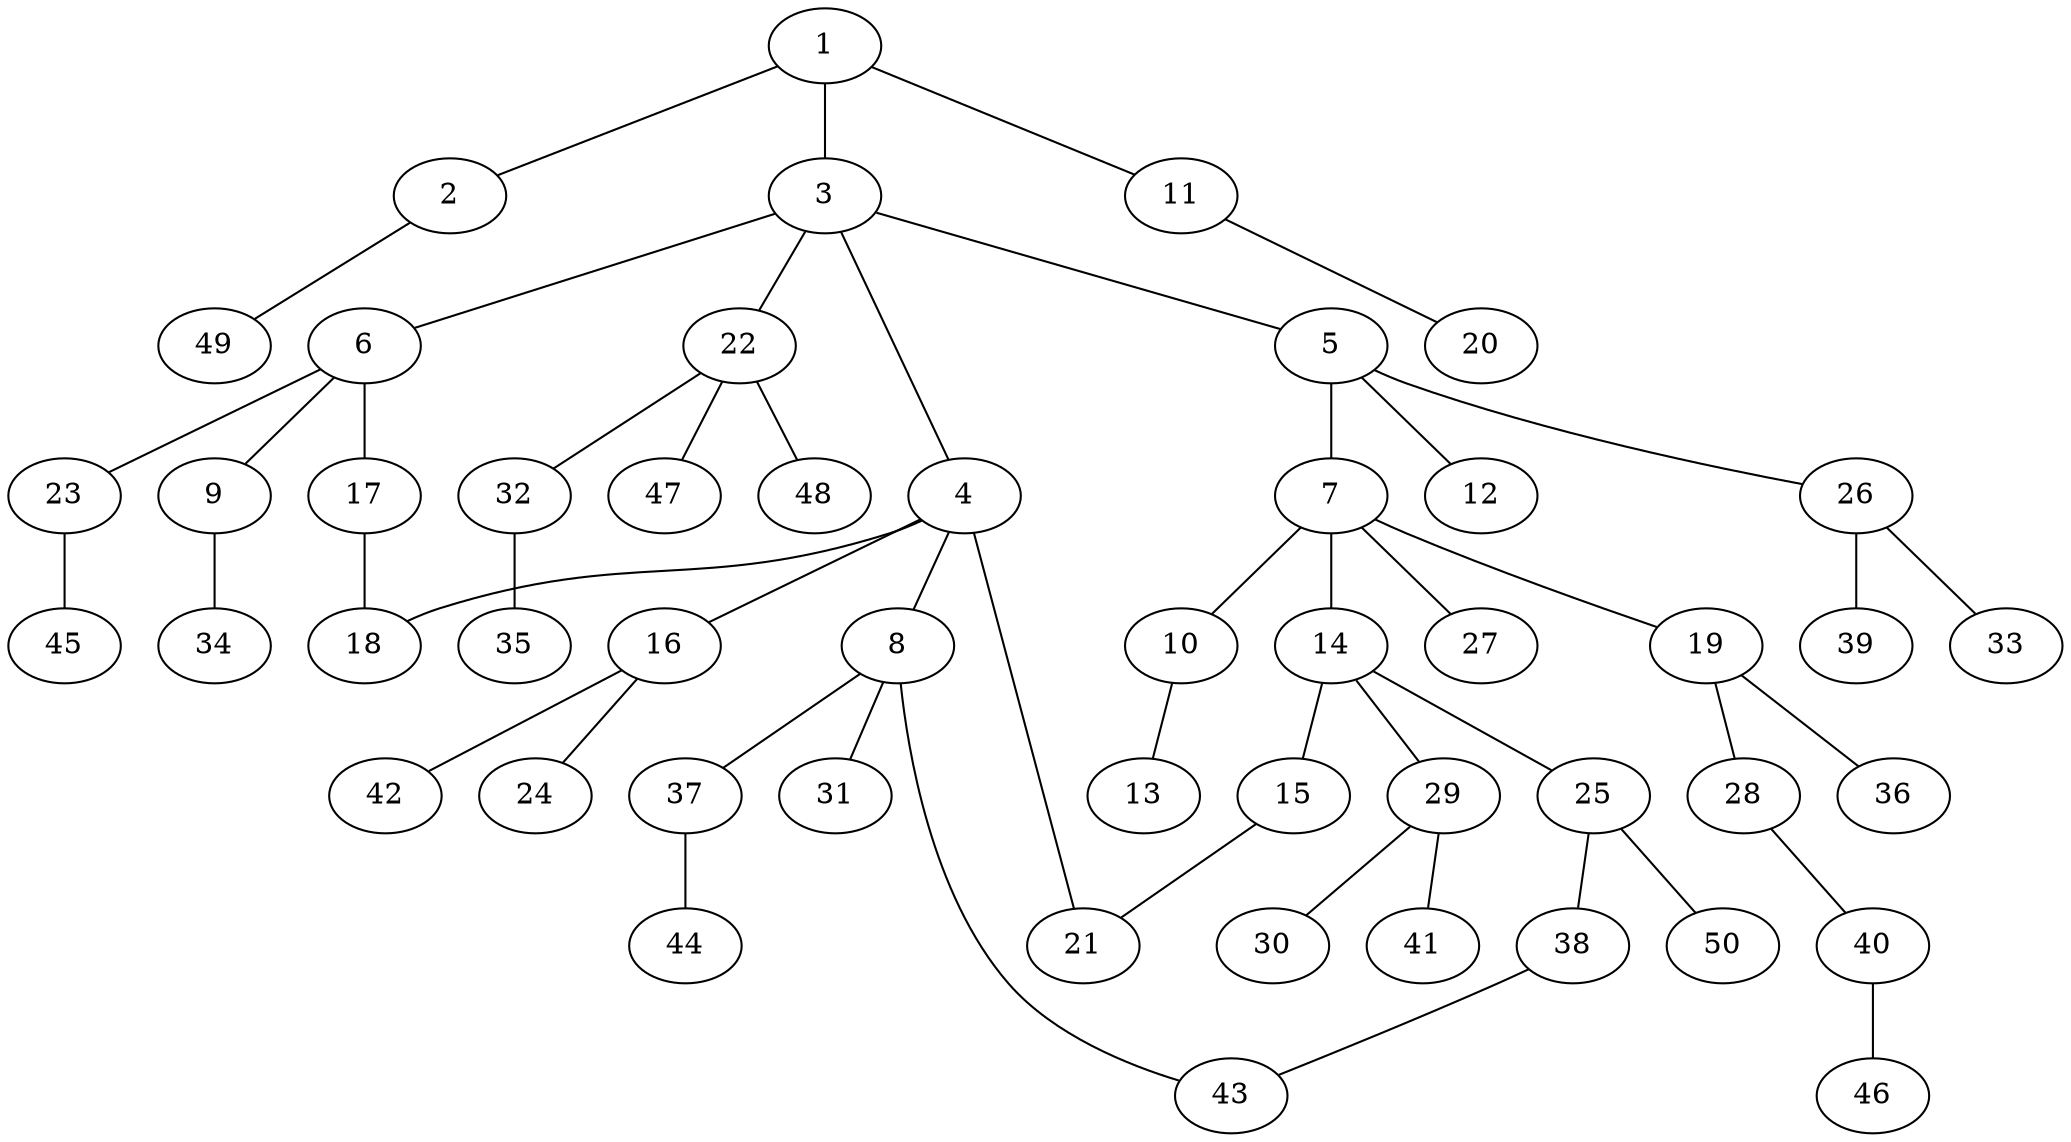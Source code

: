graph graphname {1--2
1--3
1--11
2--49
3--4
3--5
3--6
3--22
4--8
4--16
4--18
4--21
5--7
5--12
5--26
6--9
6--17
6--23
7--10
7--14
7--19
7--27
8--31
8--37
8--43
9--34
10--13
11--20
14--15
14--25
14--29
15--21
16--24
16--42
17--18
19--28
19--36
22--32
22--47
22--48
23--45
25--38
25--50
26--33
26--39
28--40
29--30
29--41
32--35
37--44
38--43
40--46
}